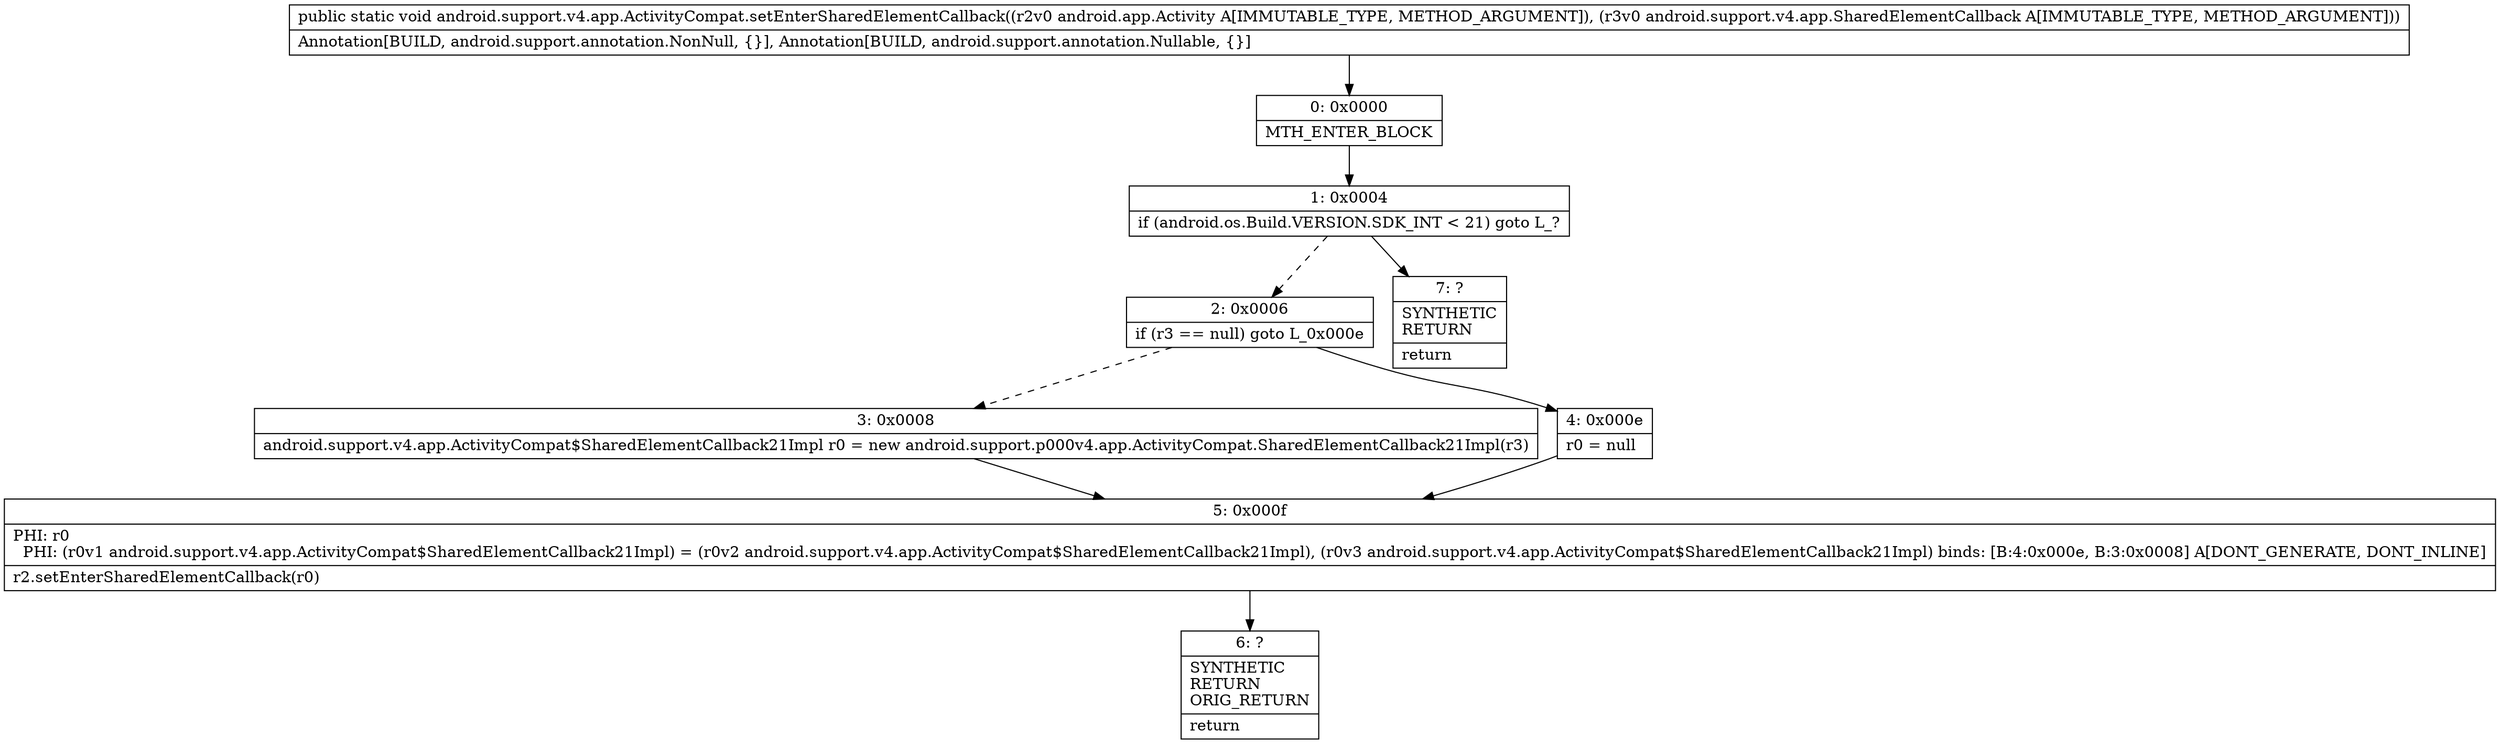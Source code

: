 digraph "CFG forandroid.support.v4.app.ActivityCompat.setEnterSharedElementCallback(Landroid\/app\/Activity;Landroid\/support\/v4\/app\/SharedElementCallback;)V" {
Node_0 [shape=record,label="{0\:\ 0x0000|MTH_ENTER_BLOCK\l}"];
Node_1 [shape=record,label="{1\:\ 0x0004|if (android.os.Build.VERSION.SDK_INT \< 21) goto L_?\l}"];
Node_2 [shape=record,label="{2\:\ 0x0006|if (r3 == null) goto L_0x000e\l}"];
Node_3 [shape=record,label="{3\:\ 0x0008|android.support.v4.app.ActivityCompat$SharedElementCallback21Impl r0 = new android.support.p000v4.app.ActivityCompat.SharedElementCallback21Impl(r3)\l}"];
Node_4 [shape=record,label="{4\:\ 0x000e|r0 = null\l}"];
Node_5 [shape=record,label="{5\:\ 0x000f|PHI: r0 \l  PHI: (r0v1 android.support.v4.app.ActivityCompat$SharedElementCallback21Impl) = (r0v2 android.support.v4.app.ActivityCompat$SharedElementCallback21Impl), (r0v3 android.support.v4.app.ActivityCompat$SharedElementCallback21Impl) binds: [B:4:0x000e, B:3:0x0008] A[DONT_GENERATE, DONT_INLINE]\l|r2.setEnterSharedElementCallback(r0)\l}"];
Node_6 [shape=record,label="{6\:\ ?|SYNTHETIC\lRETURN\lORIG_RETURN\l|return\l}"];
Node_7 [shape=record,label="{7\:\ ?|SYNTHETIC\lRETURN\l|return\l}"];
MethodNode[shape=record,label="{public static void android.support.v4.app.ActivityCompat.setEnterSharedElementCallback((r2v0 android.app.Activity A[IMMUTABLE_TYPE, METHOD_ARGUMENT]), (r3v0 android.support.v4.app.SharedElementCallback A[IMMUTABLE_TYPE, METHOD_ARGUMENT]))  | Annotation[BUILD, android.support.annotation.NonNull, \{\}], Annotation[BUILD, android.support.annotation.Nullable, \{\}]\l}"];
MethodNode -> Node_0;
Node_0 -> Node_1;
Node_1 -> Node_2[style=dashed];
Node_1 -> Node_7;
Node_2 -> Node_3[style=dashed];
Node_2 -> Node_4;
Node_3 -> Node_5;
Node_4 -> Node_5;
Node_5 -> Node_6;
}


